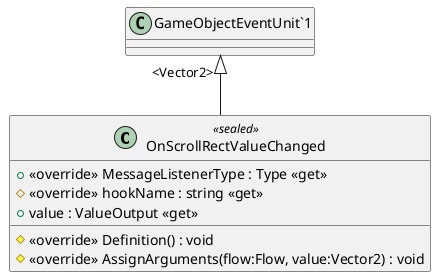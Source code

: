 @startuml
class OnScrollRectValueChanged <<sealed>> {
    + <<override>> MessageListenerType : Type <<get>>
    # <<override>> hookName : string <<get>>
    + value : ValueOutput <<get>>
    # <<override>> Definition() : void
    # <<override>> AssignArguments(flow:Flow, value:Vector2) : void
}
"GameObjectEventUnit`1" "<Vector2>" <|-- OnScrollRectValueChanged
@enduml
